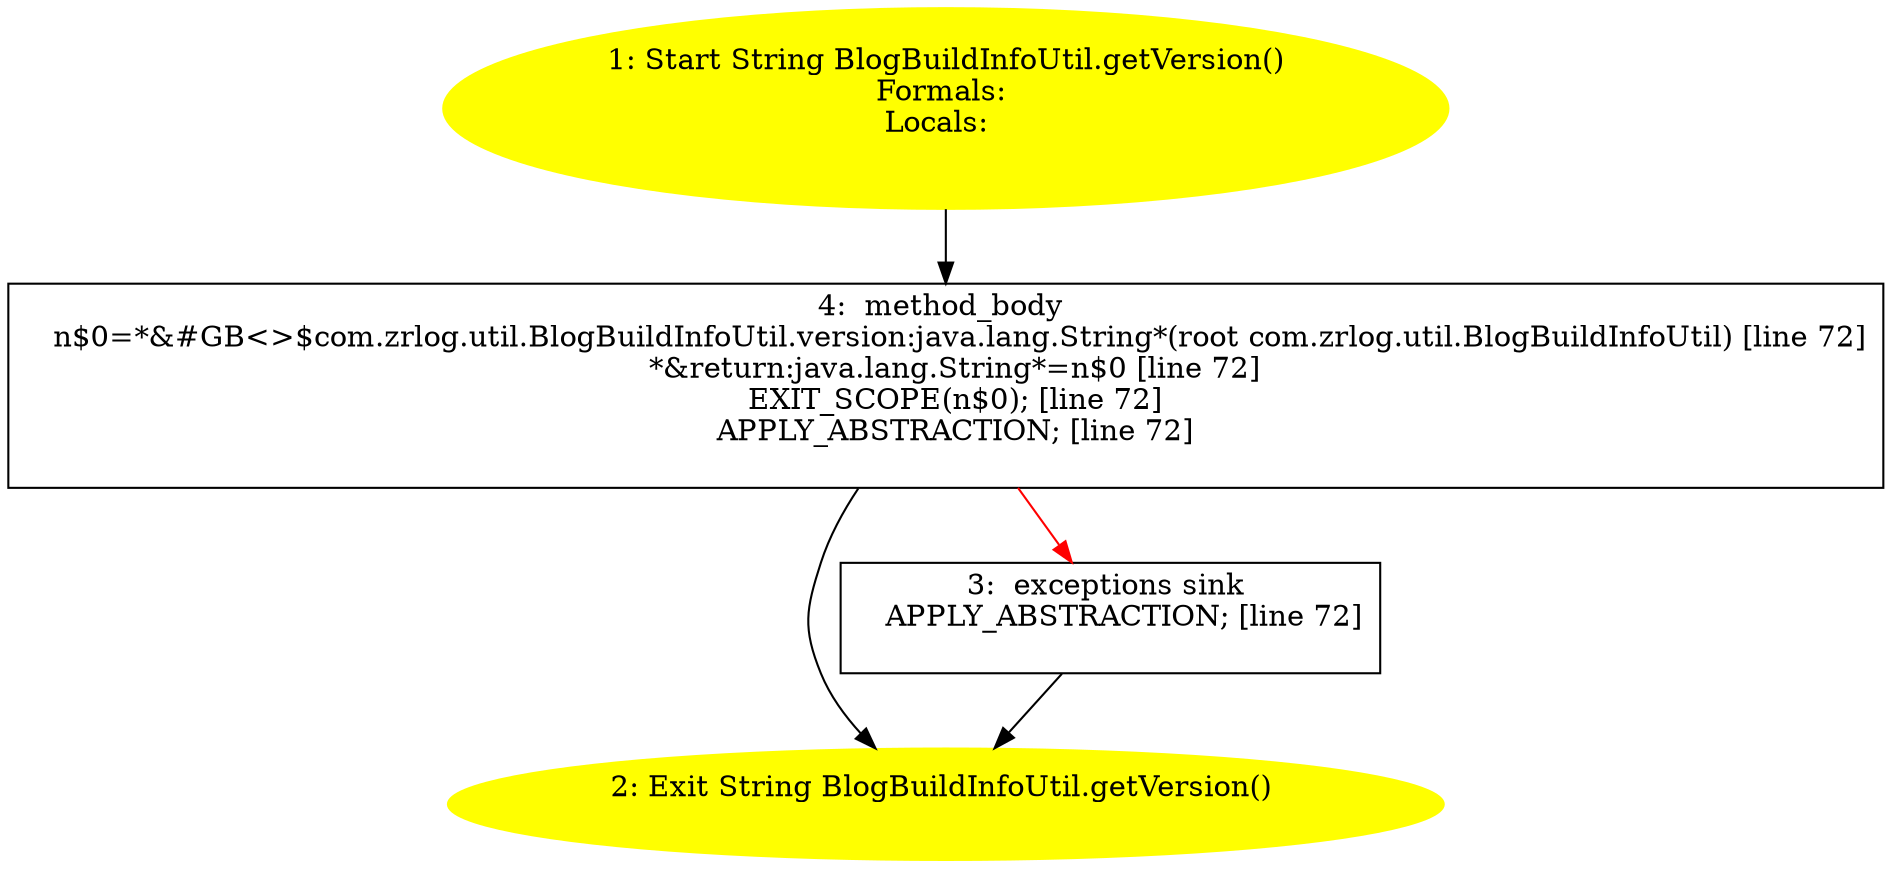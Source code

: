 /* @generated */
digraph cfg {
"com.zrlog.util.BlogBuildInfoUtil.getVersion():java.lang.String.f6a4ccaa18026a2b587773bafc547673_1" [label="1: Start String BlogBuildInfoUtil.getVersion()\nFormals: \nLocals:  \n  " color=yellow style=filled]
	

	 "com.zrlog.util.BlogBuildInfoUtil.getVersion():java.lang.String.f6a4ccaa18026a2b587773bafc547673_1" -> "com.zrlog.util.BlogBuildInfoUtil.getVersion():java.lang.String.f6a4ccaa18026a2b587773bafc547673_4" ;
"com.zrlog.util.BlogBuildInfoUtil.getVersion():java.lang.String.f6a4ccaa18026a2b587773bafc547673_2" [label="2: Exit String BlogBuildInfoUtil.getVersion() \n  " color=yellow style=filled]
	

"com.zrlog.util.BlogBuildInfoUtil.getVersion():java.lang.String.f6a4ccaa18026a2b587773bafc547673_3" [label="3:  exceptions sink \n   APPLY_ABSTRACTION; [line 72]\n " shape="box"]
	

	 "com.zrlog.util.BlogBuildInfoUtil.getVersion():java.lang.String.f6a4ccaa18026a2b587773bafc547673_3" -> "com.zrlog.util.BlogBuildInfoUtil.getVersion():java.lang.String.f6a4ccaa18026a2b587773bafc547673_2" ;
"com.zrlog.util.BlogBuildInfoUtil.getVersion():java.lang.String.f6a4ccaa18026a2b587773bafc547673_4" [label="4:  method_body \n   n$0=*&#GB<>$com.zrlog.util.BlogBuildInfoUtil.version:java.lang.String*(root com.zrlog.util.BlogBuildInfoUtil) [line 72]\n  *&return:java.lang.String*=n$0 [line 72]\n  EXIT_SCOPE(n$0); [line 72]\n  APPLY_ABSTRACTION; [line 72]\n " shape="box"]
	

	 "com.zrlog.util.BlogBuildInfoUtil.getVersion():java.lang.String.f6a4ccaa18026a2b587773bafc547673_4" -> "com.zrlog.util.BlogBuildInfoUtil.getVersion():java.lang.String.f6a4ccaa18026a2b587773bafc547673_2" ;
	 "com.zrlog.util.BlogBuildInfoUtil.getVersion():java.lang.String.f6a4ccaa18026a2b587773bafc547673_4" -> "com.zrlog.util.BlogBuildInfoUtil.getVersion():java.lang.String.f6a4ccaa18026a2b587773bafc547673_3" [color="red" ];
}

